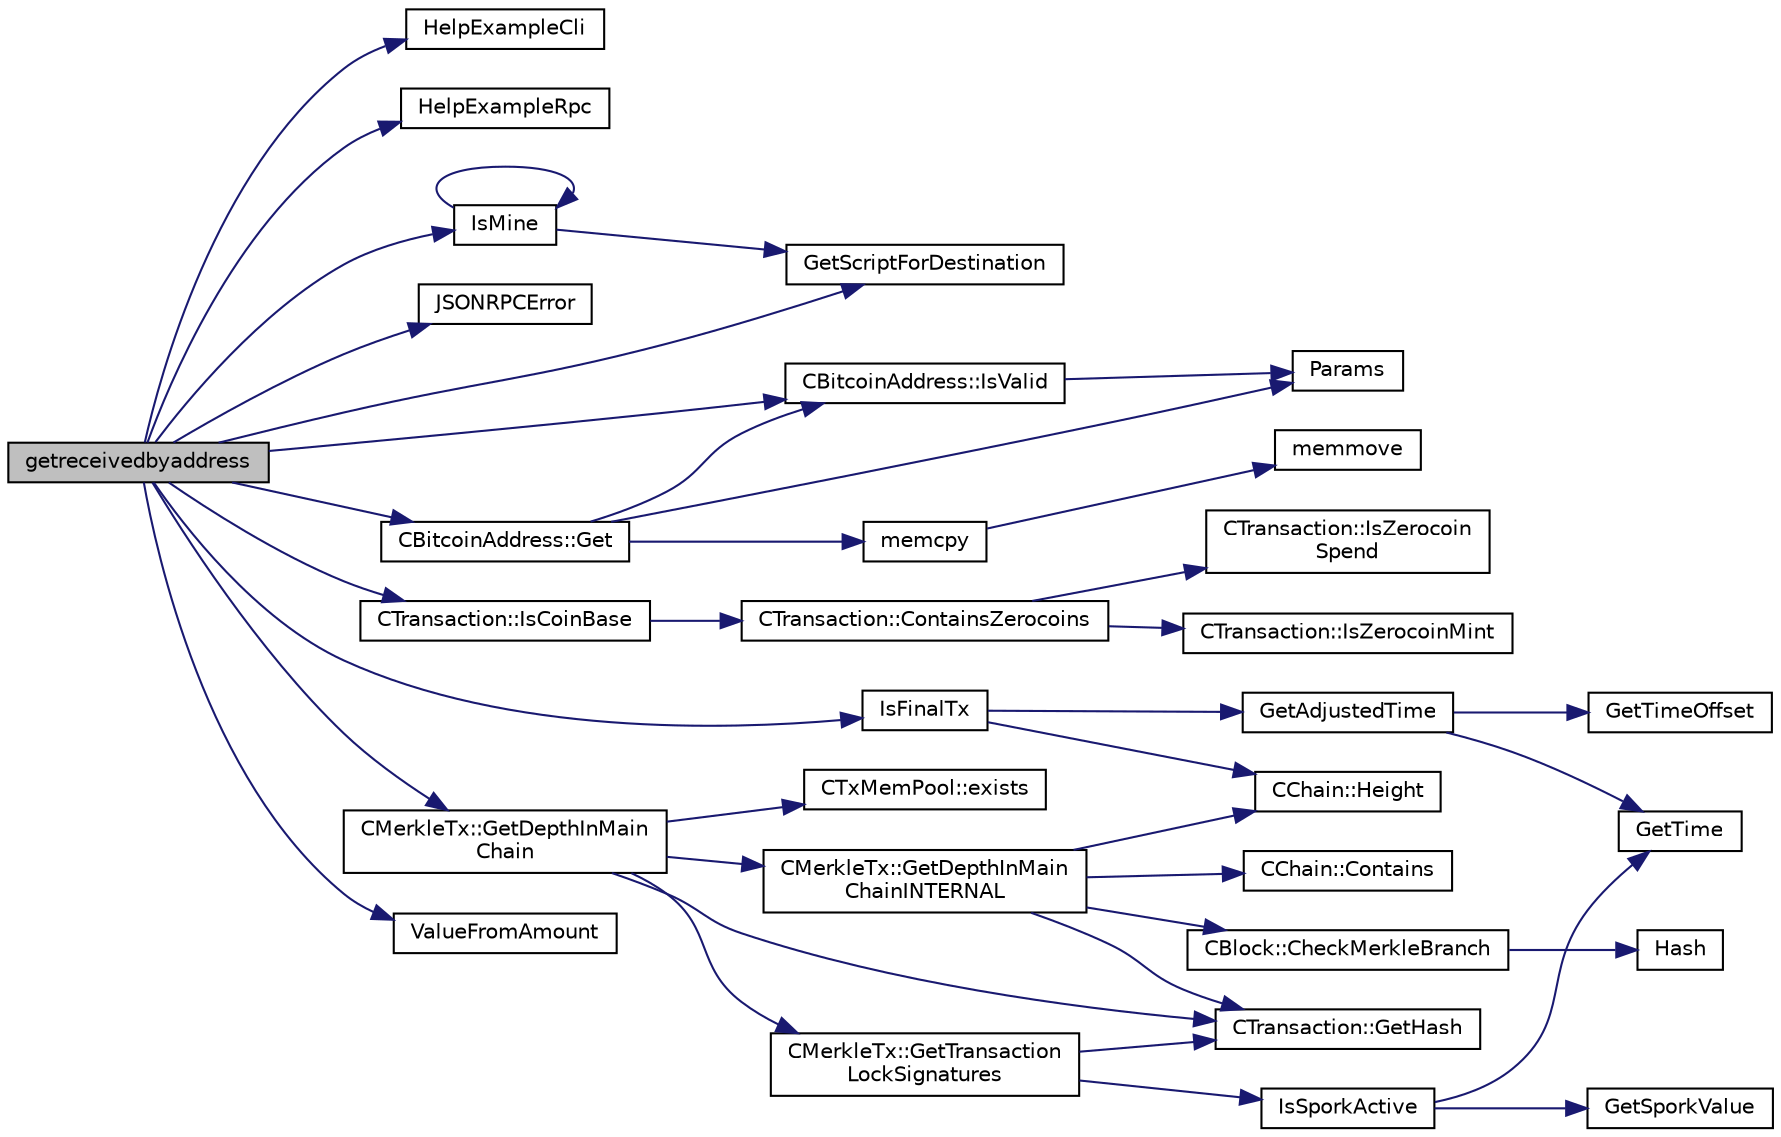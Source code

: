 digraph "getreceivedbyaddress"
{
  edge [fontname="Helvetica",fontsize="10",labelfontname="Helvetica",labelfontsize="10"];
  node [fontname="Helvetica",fontsize="10",shape=record];
  rankdir="LR";
  Node597 [label="getreceivedbyaddress",height=0.2,width=0.4,color="black", fillcolor="grey75", style="filled", fontcolor="black"];
  Node597 -> Node598 [color="midnightblue",fontsize="10",style="solid",fontname="Helvetica"];
  Node598 [label="HelpExampleCli",height=0.2,width=0.4,color="black", fillcolor="white", style="filled",URL="$rpcserver_8cpp.html#ac01ac6eab5467567ed0da106814e04ec"];
  Node597 -> Node599 [color="midnightblue",fontsize="10",style="solid",fontname="Helvetica"];
  Node599 [label="HelpExampleRpc",height=0.2,width=0.4,color="black", fillcolor="white", style="filled",URL="$rpcserver_8cpp.html#a06ea60e24e5a1053a14a11b1009bf9ef"];
  Node597 -> Node600 [color="midnightblue",fontsize="10",style="solid",fontname="Helvetica"];
  Node600 [label="CBitcoinAddress::IsValid",height=0.2,width=0.4,color="black", fillcolor="white", style="filled",URL="$class_c_bitcoin_address.html#ab39907ce6895062a8f8bf585270ef13b"];
  Node600 -> Node601 [color="midnightblue",fontsize="10",style="solid",fontname="Helvetica"];
  Node601 [label="Params",height=0.2,width=0.4,color="black", fillcolor="white", style="filled",URL="$chainparams_8cpp.html#ace5c5b706d71a324a417dd2db394fd4a",tooltip="Return the currently selected parameters. "];
  Node597 -> Node602 [color="midnightblue",fontsize="10",style="solid",fontname="Helvetica"];
  Node602 [label="JSONRPCError",height=0.2,width=0.4,color="black", fillcolor="white", style="filled",URL="$rpcprotocol_8cpp.html#a17b1bb111ab339efc951929834766039"];
  Node597 -> Node603 [color="midnightblue",fontsize="10",style="solid",fontname="Helvetica"];
  Node603 [label="GetScriptForDestination",height=0.2,width=0.4,color="black", fillcolor="white", style="filled",URL="$standard_8cpp.html#ae40f28d3b46c21033f6ee1f1200d0321"];
  Node597 -> Node604 [color="midnightblue",fontsize="10",style="solid",fontname="Helvetica"];
  Node604 [label="CBitcoinAddress::Get",height=0.2,width=0.4,color="black", fillcolor="white", style="filled",URL="$class_c_bitcoin_address.html#a1e44de10dfc84d1fd2e15150f1e22b8e"];
  Node604 -> Node600 [color="midnightblue",fontsize="10",style="solid",fontname="Helvetica"];
  Node604 -> Node605 [color="midnightblue",fontsize="10",style="solid",fontname="Helvetica"];
  Node605 [label="memcpy",height=0.2,width=0.4,color="black", fillcolor="white", style="filled",URL="$glibc__compat_8cpp.html#a0f46826ab0466591e136db24394923cf"];
  Node605 -> Node606 [color="midnightblue",fontsize="10",style="solid",fontname="Helvetica"];
  Node606 [label="memmove",height=0.2,width=0.4,color="black", fillcolor="white", style="filled",URL="$glibc__compat_8cpp.html#a9778d49e9029dd75bc53ecbbf9f5e9a1"];
  Node604 -> Node601 [color="midnightblue",fontsize="10",style="solid",fontname="Helvetica"];
  Node597 -> Node607 [color="midnightblue",fontsize="10",style="solid",fontname="Helvetica"];
  Node607 [label="IsMine",height=0.2,width=0.4,color="black", fillcolor="white", style="filled",URL="$wallet__ismine_8cpp.html#adc59cf67d903c1ba1ef225561b85bfce"];
  Node607 -> Node603 [color="midnightblue",fontsize="10",style="solid",fontname="Helvetica"];
  Node607 -> Node607 [color="midnightblue",fontsize="10",style="solid",fontname="Helvetica"];
  Node597 -> Node608 [color="midnightblue",fontsize="10",style="solid",fontname="Helvetica"];
  Node608 [label="CTransaction::IsCoinBase",height=0.2,width=0.4,color="black", fillcolor="white", style="filled",URL="$class_c_transaction.html#a96256e8ac1bf79ad9c057e48c41132dd"];
  Node608 -> Node609 [color="midnightblue",fontsize="10",style="solid",fontname="Helvetica"];
  Node609 [label="CTransaction::ContainsZerocoins",height=0.2,width=0.4,color="black", fillcolor="white", style="filled",URL="$class_c_transaction.html#a613051e8e5651a7500cb455f37dd1116"];
  Node609 -> Node610 [color="midnightblue",fontsize="10",style="solid",fontname="Helvetica"];
  Node610 [label="CTransaction::IsZerocoin\lSpend",height=0.2,width=0.4,color="black", fillcolor="white", style="filled",URL="$class_c_transaction.html#a4cda5603795c5f9179d4c8bd43f809cd"];
  Node609 -> Node611 [color="midnightblue",fontsize="10",style="solid",fontname="Helvetica"];
  Node611 [label="CTransaction::IsZerocoinMint",height=0.2,width=0.4,color="black", fillcolor="white", style="filled",URL="$class_c_transaction.html#ab91efb1c2312e6feeecfbbfff11abbb1"];
  Node597 -> Node612 [color="midnightblue",fontsize="10",style="solid",fontname="Helvetica"];
  Node612 [label="IsFinalTx",height=0.2,width=0.4,color="black", fillcolor="white", style="filled",URL="$main_8cpp.html#adc332cd7ac94e639bb4239618341be19"];
  Node612 -> Node613 [color="midnightblue",fontsize="10",style="solid",fontname="Helvetica"];
  Node613 [label="CChain::Height",height=0.2,width=0.4,color="black", fillcolor="white", style="filled",URL="$class_c_chain.html#ad4758bc8872ce065a9579f77c3171d40",tooltip="Return the maximal height in the chain. "];
  Node612 -> Node614 [color="midnightblue",fontsize="10",style="solid",fontname="Helvetica"];
  Node614 [label="GetAdjustedTime",height=0.2,width=0.4,color="black", fillcolor="white", style="filled",URL="$timedata_8cpp.html#a09f81b9c7650f898cf3cf305b87547e6"];
  Node614 -> Node615 [color="midnightblue",fontsize="10",style="solid",fontname="Helvetica"];
  Node615 [label="GetTime",height=0.2,width=0.4,color="black", fillcolor="white", style="filled",URL="$utiltime_8cpp.html#a46fac5fba8ba905b5f9acb364f5d8c6f",tooltip="For unit testing. "];
  Node614 -> Node616 [color="midnightblue",fontsize="10",style="solid",fontname="Helvetica"];
  Node616 [label="GetTimeOffset",height=0.2,width=0.4,color="black", fillcolor="white", style="filled",URL="$timedata_8cpp.html#a50ca5344c75631267633f15cfe5e983e",tooltip="\"Never go to sea with two chronometers; take one or three.\" Our three time sources are: ..."];
  Node597 -> Node617 [color="midnightblue",fontsize="10",style="solid",fontname="Helvetica"];
  Node617 [label="CMerkleTx::GetDepthInMain\lChain",height=0.2,width=0.4,color="black", fillcolor="white", style="filled",URL="$class_c_merkle_tx.html#a5bf3a355593ecce5799de92d013149b1",tooltip="Return depth of transaction in blockchain: -1 : not in blockchain, and not in memory pool (conflicted..."];
  Node617 -> Node618 [color="midnightblue",fontsize="10",style="solid",fontname="Helvetica"];
  Node618 [label="CMerkleTx::GetDepthInMain\lChainINTERNAL",height=0.2,width=0.4,color="black", fillcolor="white", style="filled",URL="$class_c_merkle_tx.html#ada4285bcdc83c90dc5829d9902b1271c"];
  Node618 -> Node619 [color="midnightblue",fontsize="10",style="solid",fontname="Helvetica"];
  Node619 [label="CChain::Contains",height=0.2,width=0.4,color="black", fillcolor="white", style="filled",URL="$class_c_chain.html#af1786dc229c215dea7f727c11df2c8dc",tooltip="Efficiently check whether a block is present in this chain. "];
  Node618 -> Node620 [color="midnightblue",fontsize="10",style="solid",fontname="Helvetica"];
  Node620 [label="CBlock::CheckMerkleBranch",height=0.2,width=0.4,color="black", fillcolor="white", style="filled",URL="$class_c_block.html#a81684cf96f6fb6731c869865b80d1ccd"];
  Node620 -> Node621 [color="midnightblue",fontsize="10",style="solid",fontname="Helvetica"];
  Node621 [label="Hash",height=0.2,width=0.4,color="black", fillcolor="white", style="filled",URL="$hash_8h.html#a12c5e981d7f5f2850027fd5e932eff61",tooltip="Compute the 256-bit hash of a std::string. "];
  Node618 -> Node622 [color="midnightblue",fontsize="10",style="solid",fontname="Helvetica"];
  Node622 [label="CTransaction::GetHash",height=0.2,width=0.4,color="black", fillcolor="white", style="filled",URL="$class_c_transaction.html#a7efd1379de830341417c0bfa23a149aa"];
  Node618 -> Node613 [color="midnightblue",fontsize="10",style="solid",fontname="Helvetica"];
  Node617 -> Node623 [color="midnightblue",fontsize="10",style="solid",fontname="Helvetica"];
  Node623 [label="CTxMemPool::exists",height=0.2,width=0.4,color="black", fillcolor="white", style="filled",URL="$class_c_tx_mem_pool.html#adba06e79be4a1a092dd2db8290733be7"];
  Node617 -> Node622 [color="midnightblue",fontsize="10",style="solid",fontname="Helvetica"];
  Node617 -> Node624 [color="midnightblue",fontsize="10",style="solid",fontname="Helvetica"];
  Node624 [label="CMerkleTx::GetTransaction\lLockSignatures",height=0.2,width=0.4,color="black", fillcolor="white", style="filled",URL="$class_c_merkle_tx.html#a29ab20d0785095dba254ca1050ba6989"];
  Node624 -> Node625 [color="midnightblue",fontsize="10",style="solid",fontname="Helvetica"];
  Node625 [label="IsSporkActive",height=0.2,width=0.4,color="black", fillcolor="white", style="filled",URL="$spork_8cpp.html#a3305663176e21e81c80dc951a7f8ea5e"];
  Node625 -> Node626 [color="midnightblue",fontsize="10",style="solid",fontname="Helvetica"];
  Node626 [label="GetSporkValue",height=0.2,width=0.4,color="black", fillcolor="white", style="filled",URL="$spork_8cpp.html#a7125c44e1c9a54dc7c28556b3fb24a8f"];
  Node625 -> Node615 [color="midnightblue",fontsize="10",style="solid",fontname="Helvetica"];
  Node624 -> Node622 [color="midnightblue",fontsize="10",style="solid",fontname="Helvetica"];
  Node597 -> Node627 [color="midnightblue",fontsize="10",style="solid",fontname="Helvetica"];
  Node627 [label="ValueFromAmount",height=0.2,width=0.4,color="black", fillcolor="white", style="filled",URL="$rpcserver_8cpp.html#a0655c28ea826ddeb21e8079b6a0beb9e"];
}

